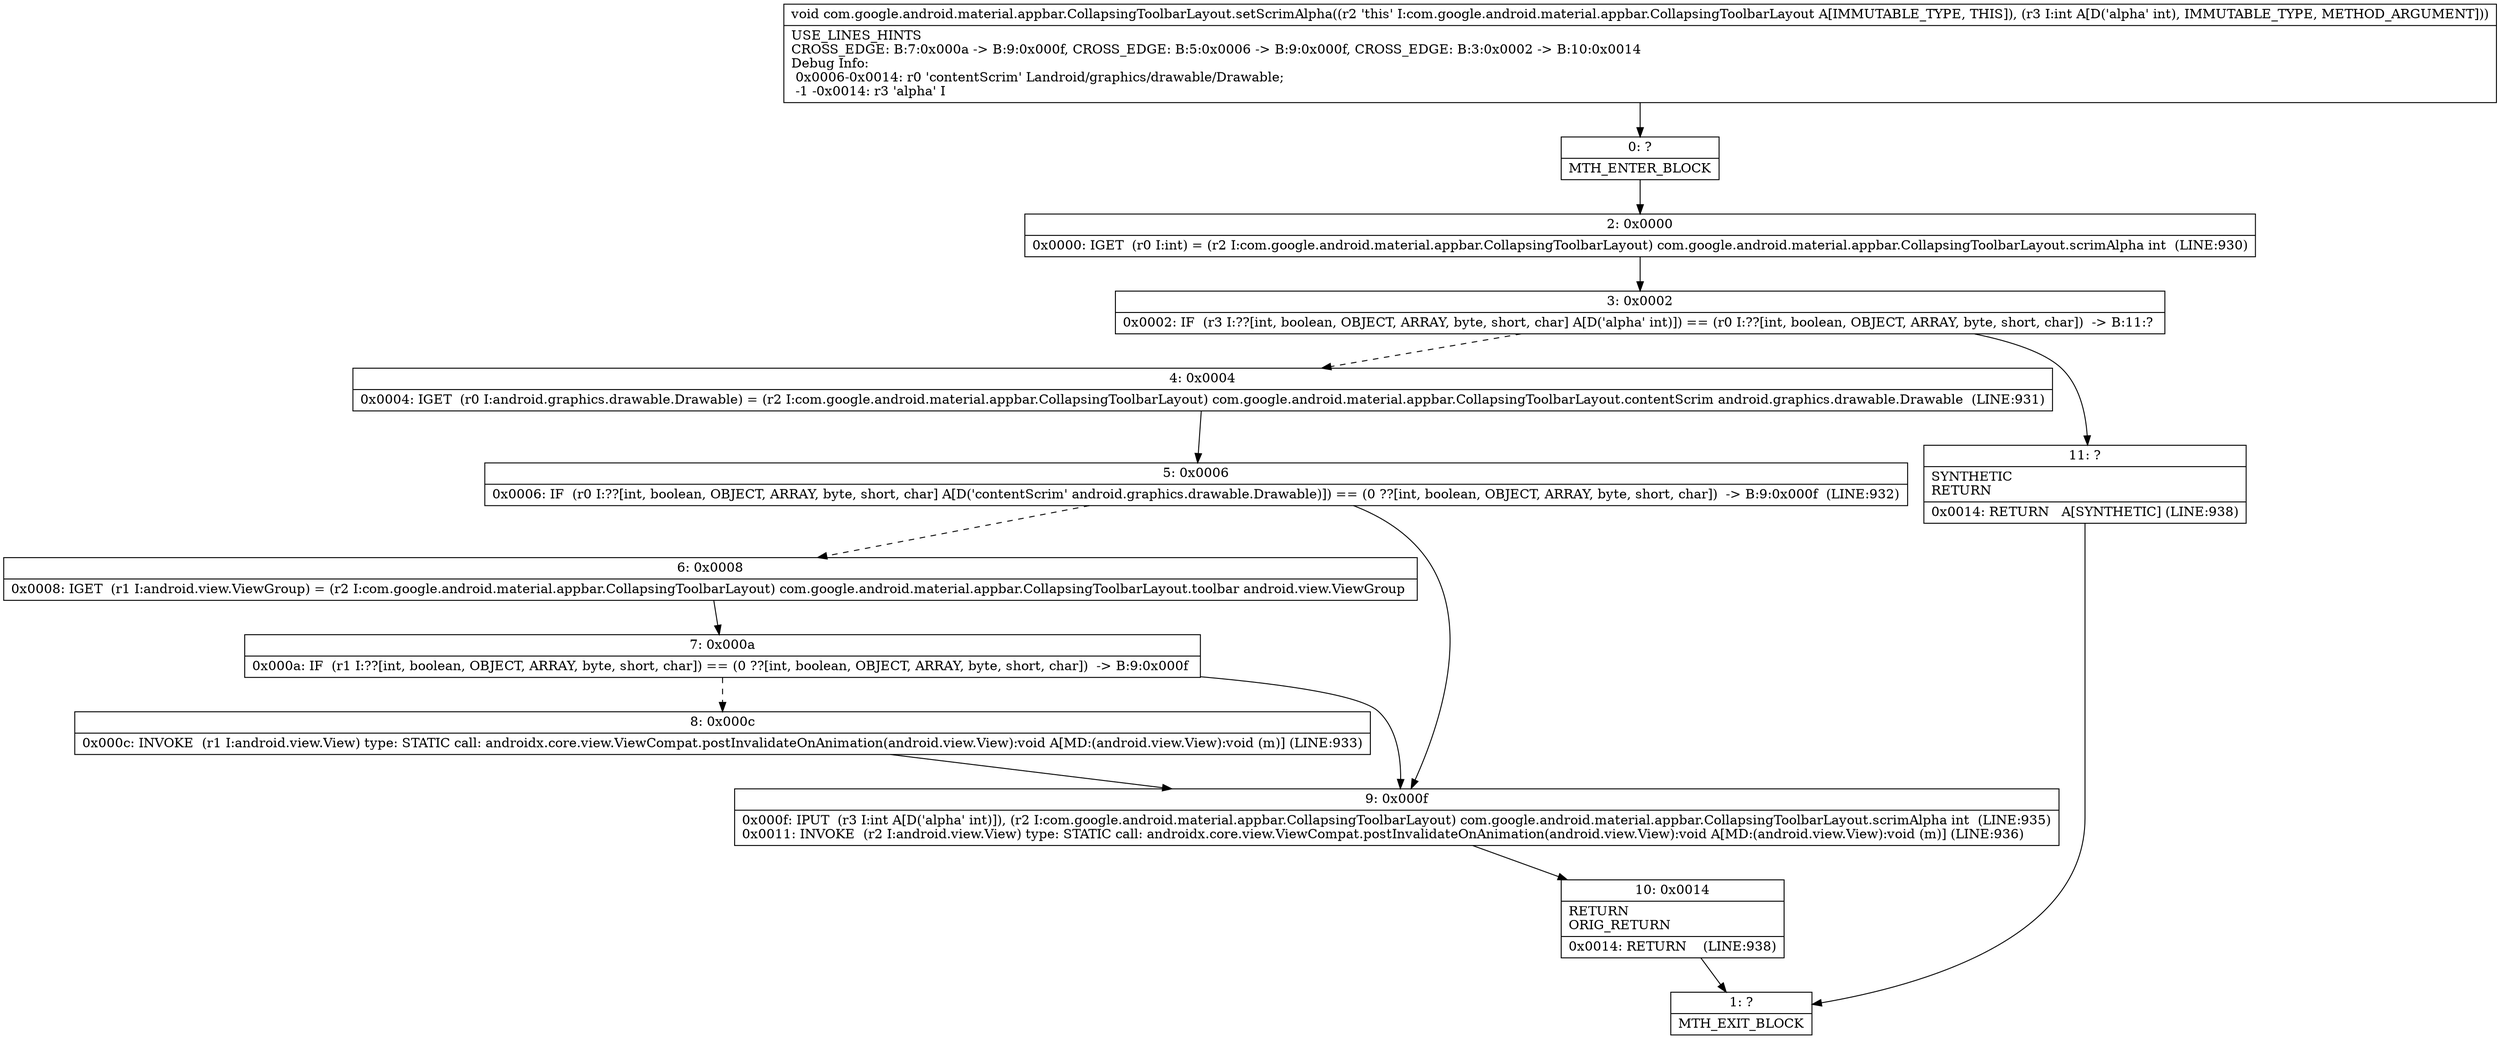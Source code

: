 digraph "CFG forcom.google.android.material.appbar.CollapsingToolbarLayout.setScrimAlpha(I)V" {
Node_0 [shape=record,label="{0\:\ ?|MTH_ENTER_BLOCK\l}"];
Node_2 [shape=record,label="{2\:\ 0x0000|0x0000: IGET  (r0 I:int) = (r2 I:com.google.android.material.appbar.CollapsingToolbarLayout) com.google.android.material.appbar.CollapsingToolbarLayout.scrimAlpha int  (LINE:930)\l}"];
Node_3 [shape=record,label="{3\:\ 0x0002|0x0002: IF  (r3 I:??[int, boolean, OBJECT, ARRAY, byte, short, char] A[D('alpha' int)]) == (r0 I:??[int, boolean, OBJECT, ARRAY, byte, short, char])  \-\> B:11:? \l}"];
Node_4 [shape=record,label="{4\:\ 0x0004|0x0004: IGET  (r0 I:android.graphics.drawable.Drawable) = (r2 I:com.google.android.material.appbar.CollapsingToolbarLayout) com.google.android.material.appbar.CollapsingToolbarLayout.contentScrim android.graphics.drawable.Drawable  (LINE:931)\l}"];
Node_5 [shape=record,label="{5\:\ 0x0006|0x0006: IF  (r0 I:??[int, boolean, OBJECT, ARRAY, byte, short, char] A[D('contentScrim' android.graphics.drawable.Drawable)]) == (0 ??[int, boolean, OBJECT, ARRAY, byte, short, char])  \-\> B:9:0x000f  (LINE:932)\l}"];
Node_6 [shape=record,label="{6\:\ 0x0008|0x0008: IGET  (r1 I:android.view.ViewGroup) = (r2 I:com.google.android.material.appbar.CollapsingToolbarLayout) com.google.android.material.appbar.CollapsingToolbarLayout.toolbar android.view.ViewGroup \l}"];
Node_7 [shape=record,label="{7\:\ 0x000a|0x000a: IF  (r1 I:??[int, boolean, OBJECT, ARRAY, byte, short, char]) == (0 ??[int, boolean, OBJECT, ARRAY, byte, short, char])  \-\> B:9:0x000f \l}"];
Node_8 [shape=record,label="{8\:\ 0x000c|0x000c: INVOKE  (r1 I:android.view.View) type: STATIC call: androidx.core.view.ViewCompat.postInvalidateOnAnimation(android.view.View):void A[MD:(android.view.View):void (m)] (LINE:933)\l}"];
Node_9 [shape=record,label="{9\:\ 0x000f|0x000f: IPUT  (r3 I:int A[D('alpha' int)]), (r2 I:com.google.android.material.appbar.CollapsingToolbarLayout) com.google.android.material.appbar.CollapsingToolbarLayout.scrimAlpha int  (LINE:935)\l0x0011: INVOKE  (r2 I:android.view.View) type: STATIC call: androidx.core.view.ViewCompat.postInvalidateOnAnimation(android.view.View):void A[MD:(android.view.View):void (m)] (LINE:936)\l}"];
Node_10 [shape=record,label="{10\:\ 0x0014|RETURN\lORIG_RETURN\l|0x0014: RETURN    (LINE:938)\l}"];
Node_1 [shape=record,label="{1\:\ ?|MTH_EXIT_BLOCK\l}"];
Node_11 [shape=record,label="{11\:\ ?|SYNTHETIC\lRETURN\l|0x0014: RETURN   A[SYNTHETIC] (LINE:938)\l}"];
MethodNode[shape=record,label="{void com.google.android.material.appbar.CollapsingToolbarLayout.setScrimAlpha((r2 'this' I:com.google.android.material.appbar.CollapsingToolbarLayout A[IMMUTABLE_TYPE, THIS]), (r3 I:int A[D('alpha' int), IMMUTABLE_TYPE, METHOD_ARGUMENT]))  | USE_LINES_HINTS\lCROSS_EDGE: B:7:0x000a \-\> B:9:0x000f, CROSS_EDGE: B:5:0x0006 \-\> B:9:0x000f, CROSS_EDGE: B:3:0x0002 \-\> B:10:0x0014\lDebug Info:\l  0x0006\-0x0014: r0 'contentScrim' Landroid\/graphics\/drawable\/Drawable;\l  \-1 \-0x0014: r3 'alpha' I\l}"];
MethodNode -> Node_0;Node_0 -> Node_2;
Node_2 -> Node_3;
Node_3 -> Node_4[style=dashed];
Node_3 -> Node_11;
Node_4 -> Node_5;
Node_5 -> Node_6[style=dashed];
Node_5 -> Node_9;
Node_6 -> Node_7;
Node_7 -> Node_8[style=dashed];
Node_7 -> Node_9;
Node_8 -> Node_9;
Node_9 -> Node_10;
Node_10 -> Node_1;
Node_11 -> Node_1;
}

